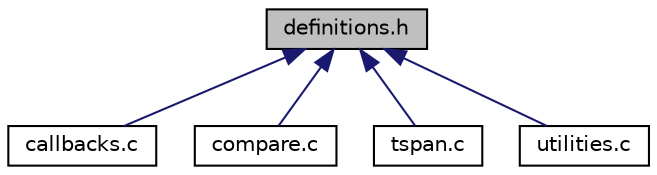 digraph "definitions.h"
{
 // LATEX_PDF_SIZE
  edge [fontname="Helvetica",fontsize="10",labelfontname="Helvetica",labelfontsize="10"];
  node [fontname="Helvetica",fontsize="10",shape=record];
  Node1 [label="definitions.h",height=0.2,width=0.4,color="black", fillcolor="grey75", style="filled", fontcolor="black",tooltip="All other declarations."];
  Node1 -> Node2 [dir="back",color="midnightblue",fontsize="10",style="solid",fontname="Helvetica"];
  Node2 [label="callbacks.c",height=0.2,width=0.4,color="black", fillcolor="white", style="filled",URL="$d3/d3a/callbacks_8c.html",tooltip=" "];
  Node1 -> Node3 [dir="back",color="midnightblue",fontsize="10",style="solid",fontname="Helvetica"];
  Node3 [label="compare.c",height=0.2,width=0.4,color="black", fillcolor="white", style="filled",URL="$de/da9/compare_8c.html",tooltip=" "];
  Node1 -> Node4 [dir="back",color="midnightblue",fontsize="10",style="solid",fontname="Helvetica"];
  Node4 [label="tspan.c",height=0.2,width=0.4,color="black", fillcolor="white", style="filled",URL="$d7/d53/tspan_8c.html",tooltip=" "];
  Node1 -> Node5 [dir="back",color="midnightblue",fontsize="10",style="solid",fontname="Helvetica"];
  Node5 [label="utilities.c",height=0.2,width=0.4,color="black", fillcolor="white", style="filled",URL="$d7/db6/utilities_8c.html",tooltip=" "];
}
